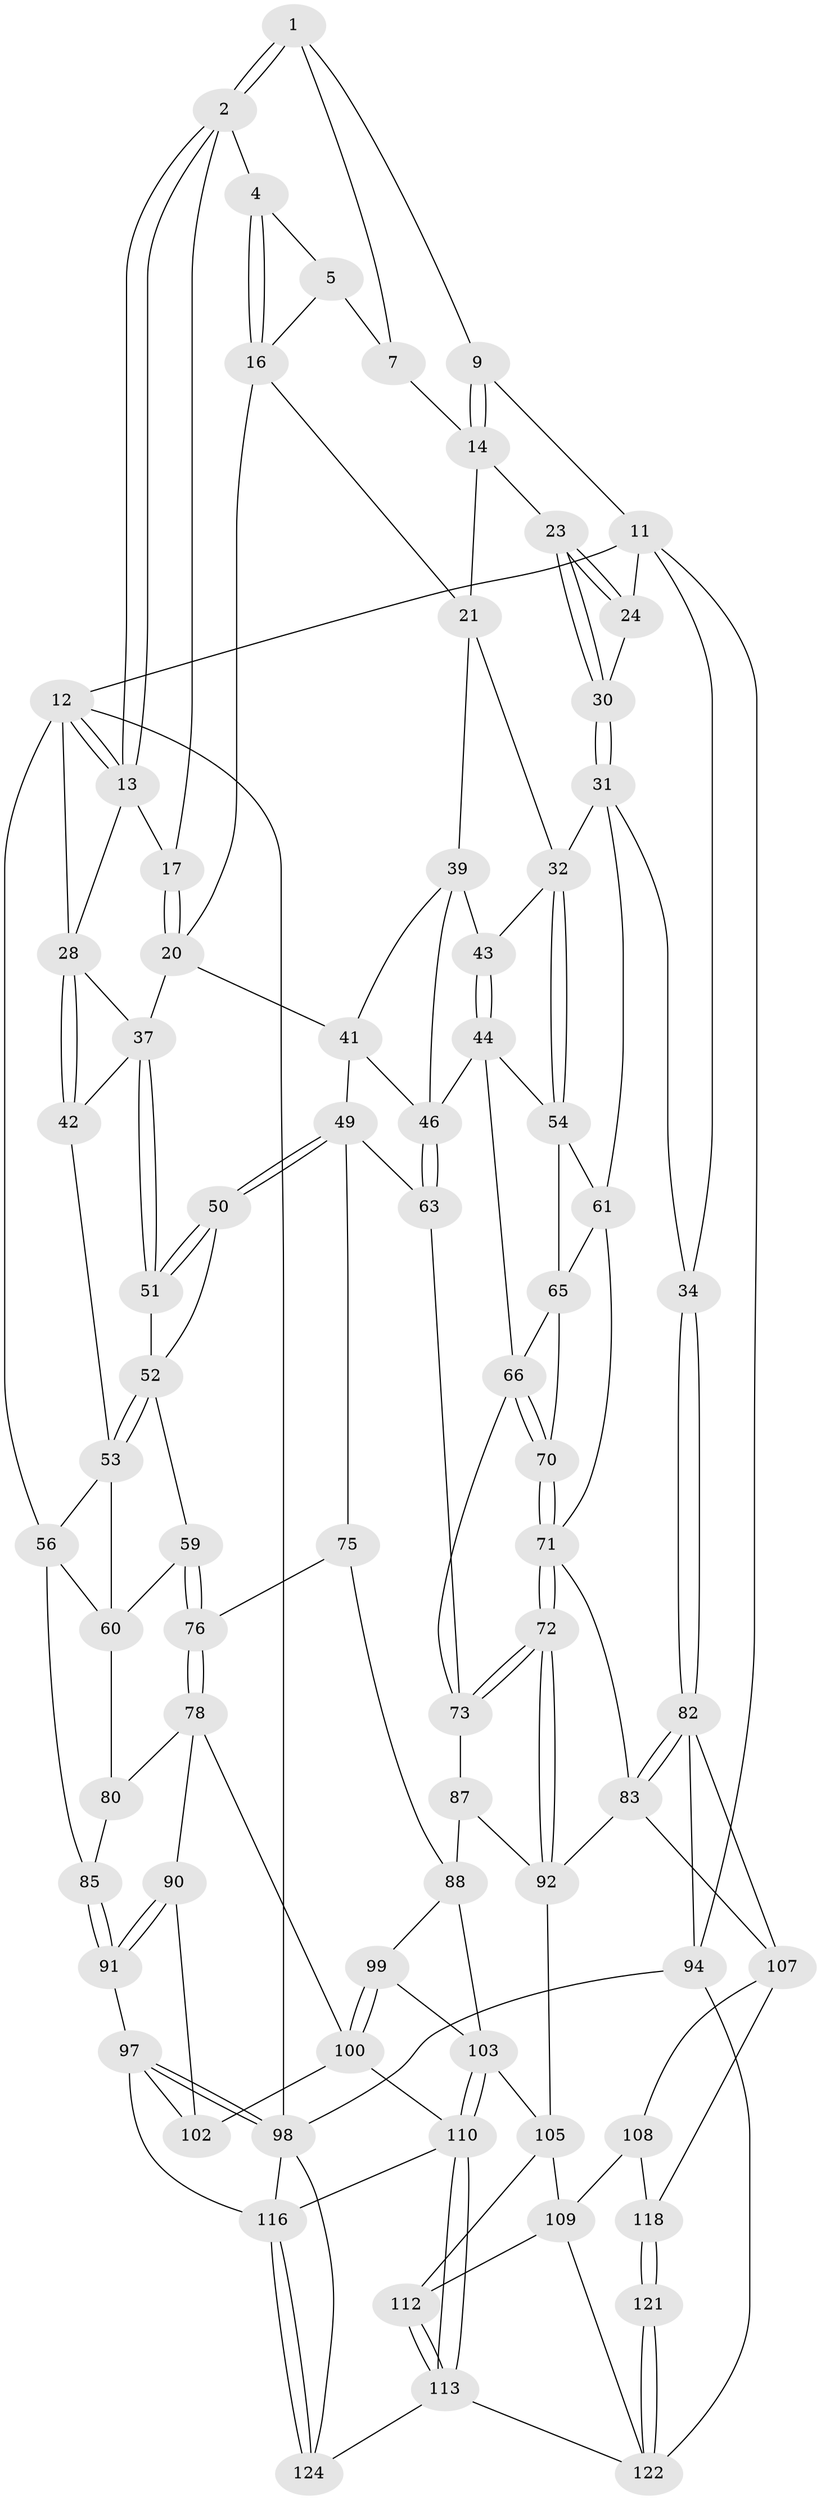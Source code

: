// Generated by graph-tools (version 1.1) at 2025/24/03/03/25 07:24:36]
// undirected, 76 vertices, 173 edges
graph export_dot {
graph [start="1"]
  node [color=gray90,style=filled];
  1 [pos="+0.519107724491471+0",super="+6"];
  2 [pos="+0.28594998850795883+0",super="+3"];
  4 [pos="+0.4648572492917883+0.0634613612029525"];
  5 [pos="+0.5156207019669324+0",super="+8"];
  7 [pos="+0.7044618497174276+0.09962027158429305"];
  9 [pos="+0.9710070311480087+0",super="+10"];
  11 [pos="+1+0",super="+25"];
  12 [pos="+0+0",super="+27"];
  13 [pos="+0.25764864184202774+0",super="+18"];
  14 [pos="+0.8131310434924071+0.10943360430999596",super="+15"];
  16 [pos="+0.5164265809915928+0.08146573283344338",super="+19"];
  17 [pos="+0.39514052125606514+0.13592557444427833"];
  20 [pos="+0.4019878903051279+0.14719703788319796",super="+36"];
  21 [pos="+0.6985438739321531+0.1277674008745235",super="+22"];
  23 [pos="+0.8260646054955696+0.11232144735628757"];
  24 [pos="+1+0",super="+26"];
  28 [pos="+0+0.15840986562500464",super="+29"];
  30 [pos="+0.8612165473499754+0.13108102033639932"];
  31 [pos="+0.8835669224654943+0.28519085813058986",super="+35"];
  32 [pos="+0.7084976078583097+0.2689464759493288",super="+33"];
  34 [pos="+1+0.3697897402688879"];
  37 [pos="+0.29442528445219607+0.2656138451576157",super="+38"];
  39 [pos="+0.5241502615374954+0.24267894422205255",super="+40"];
  41 [pos="+0.4204856535252477+0.2548982031600791",super="+48"];
  42 [pos="+0.1277337486024766+0.2605848589186717"];
  43 [pos="+0.5358149453497888+0.24946261984389803"];
  44 [pos="+0.5958973853121183+0.3494283251593307",super="+45"];
  46 [pos="+0.5315995047245348+0.41924200056712063",super="+47"];
  49 [pos="+0.3739078149553141+0.4838899234843282",super="+64"];
  50 [pos="+0.37019890467002525+0.47928281558257235"];
  51 [pos="+0.2676705722505582+0.3162838074761398"];
  52 [pos="+0.19355372024419173+0.32179216682156364",super="+58"];
  53 [pos="+0.14011843905563354+0.29433179772098544",super="+55"];
  54 [pos="+0.6999385805382219+0.2967619381724232",super="+62"];
  56 [pos="+0+0.43931818414666296",super="+57"];
  59 [pos="+0.13363119406231735+0.47453100172448975"];
  60 [pos="+0.11980910131545175+0.47507228489021264",super="+77"];
  61 [pos="+0.9574957578544079+0.41799887295819754",super="+69"];
  63 [pos="+0.4723614431398268+0.4887633237669877"];
  65 [pos="+0.7179497582016512+0.3676075970898131",super="+68"];
  66 [pos="+0.7118495308207545+0.39603487219250616",super="+67"];
  70 [pos="+0.7600748672783122+0.5523944172298754"];
  71 [pos="+0.751656823999508+0.5656984238932948",super="+81"];
  72 [pos="+0.7461620500329535+0.5729244586744787"];
  73 [pos="+0.70597766484905+0.566034594708537",super="+74"];
  75 [pos="+0.34524162614479914+0.5601401544141417"];
  76 [pos="+0.3081446382699343+0.5713279675330895"];
  78 [pos="+0.2551748231329455+0.6193711260209682",super="+79"];
  80 [pos="+0.08762086971263981+0.6013587643816559"];
  82 [pos="+1+0.6752464666809135",super="+95"];
  83 [pos="+1+0.7046358052351394",super="+84"];
  85 [pos="+0.07486453223884235+0.622291338863825",super="+86"];
  87 [pos="+0.5675500373641109+0.6992604241305604"];
  88 [pos="+0.5658012491413333+0.7013645914430131",super="+89"];
  90 [pos="+0.13122258600149614+0.7496789341020925"];
  91 [pos="+0.008994077070826832+0.7665137269944045",super="+96"];
  92 [pos="+0.7741028510673998+0.6737706555802968",super="+93"];
  94 [pos="+1+1"];
  97 [pos="+0+1",super="+115"];
  98 [pos="+0+1",super="+125"];
  99 [pos="+0.37629453621525355+0.6410842823550184"];
  100 [pos="+0.31935721923518967+0.8224532481891604",super="+101"];
  102 [pos="+0.20822236828931237+0.8102426258654974"];
  103 [pos="+0.4427425162241696+0.7498461927003823",super="+104"];
  105 [pos="+0.7622980063648415+0.7523617584034318",super="+106"];
  107 [pos="+0.9183625849572961+0.8057799544643721",super="+114"];
  108 [pos="+0.7926781221313133+0.7941018506579118"];
  109 [pos="+0.7835118283644209+0.7892510848236379",super="+120"];
  110 [pos="+0.4327834064887627+0.8463175582663891",super="+111"];
  112 [pos="+0.5776967389288562+0.851191895677339"];
  113 [pos="+0.531428590309436+0.8933390868773208",super="+123"];
  116 [pos="+0.33042709901339135+0.9106580576086373",super="+117"];
  118 [pos="+0.9123759988013571+0.9232802559765587",super="+119"];
  121 [pos="+0.8426041651973019+0.9932009727598414"];
  122 [pos="+0.7697935981030039+1",super="+126"];
  124 [pos="+0.405209806982729+1"];
  1 -- 2;
  1 -- 2;
  1 -- 9;
  1 -- 7;
  2 -- 13;
  2 -- 13;
  2 -- 17;
  2 -- 4;
  4 -- 5;
  4 -- 16;
  4 -- 16;
  5 -- 16;
  5 -- 7;
  7 -- 14;
  9 -- 14;
  9 -- 14;
  9 -- 11;
  11 -- 12;
  11 -- 94;
  11 -- 34;
  11 -- 24;
  12 -- 13;
  12 -- 13;
  12 -- 98;
  12 -- 28;
  12 -- 56;
  13 -- 17;
  13 -- 28;
  14 -- 23;
  14 -- 21;
  16 -- 20;
  16 -- 21;
  17 -- 20;
  17 -- 20;
  20 -- 41;
  20 -- 37;
  21 -- 32;
  21 -- 39;
  23 -- 24;
  23 -- 24;
  23 -- 30;
  23 -- 30;
  24 -- 30;
  28 -- 42;
  28 -- 42;
  28 -- 37;
  30 -- 31;
  30 -- 31;
  31 -- 32;
  31 -- 34;
  31 -- 61;
  32 -- 54;
  32 -- 54;
  32 -- 43;
  34 -- 82;
  34 -- 82;
  37 -- 51;
  37 -- 51;
  37 -- 42;
  39 -- 43;
  39 -- 41;
  39 -- 46;
  41 -- 46;
  41 -- 49;
  42 -- 53;
  43 -- 44;
  43 -- 44;
  44 -- 54;
  44 -- 66;
  44 -- 46;
  46 -- 63;
  46 -- 63;
  49 -- 50;
  49 -- 50;
  49 -- 75;
  49 -- 63;
  50 -- 51;
  50 -- 51;
  50 -- 52;
  51 -- 52;
  52 -- 53;
  52 -- 53;
  52 -- 59;
  53 -- 56;
  53 -- 60;
  54 -- 65;
  54 -- 61;
  56 -- 60;
  56 -- 85;
  59 -- 60;
  59 -- 76;
  59 -- 76;
  60 -- 80;
  61 -- 65;
  61 -- 71;
  63 -- 73;
  65 -- 66;
  65 -- 70;
  66 -- 70;
  66 -- 70;
  66 -- 73;
  70 -- 71;
  70 -- 71;
  71 -- 72;
  71 -- 72;
  71 -- 83;
  72 -- 73;
  72 -- 73;
  72 -- 92;
  72 -- 92;
  73 -- 87;
  75 -- 76;
  75 -- 88;
  76 -- 78;
  76 -- 78;
  78 -- 100;
  78 -- 80;
  78 -- 90;
  80 -- 85;
  82 -- 83;
  82 -- 83;
  82 -- 107;
  82 -- 94;
  83 -- 107;
  83 -- 92;
  85 -- 91 [weight=2];
  85 -- 91;
  87 -- 88;
  87 -- 92;
  88 -- 99;
  88 -- 103;
  90 -- 91;
  90 -- 91;
  90 -- 102;
  91 -- 97;
  92 -- 105;
  94 -- 98;
  94 -- 122;
  97 -- 98;
  97 -- 98;
  97 -- 102;
  97 -- 116;
  98 -- 116;
  98 -- 124;
  99 -- 100;
  99 -- 100;
  99 -- 103;
  100 -- 102;
  100 -- 110;
  103 -- 110;
  103 -- 110;
  103 -- 105;
  105 -- 109;
  105 -- 112;
  107 -- 108;
  107 -- 118;
  108 -- 109;
  108 -- 118;
  109 -- 112;
  109 -- 122;
  110 -- 113;
  110 -- 113;
  110 -- 116;
  112 -- 113;
  112 -- 113;
  113 -- 124;
  113 -- 122;
  116 -- 124;
  116 -- 124;
  118 -- 121 [weight=2];
  118 -- 121;
  121 -- 122;
  121 -- 122;
}
